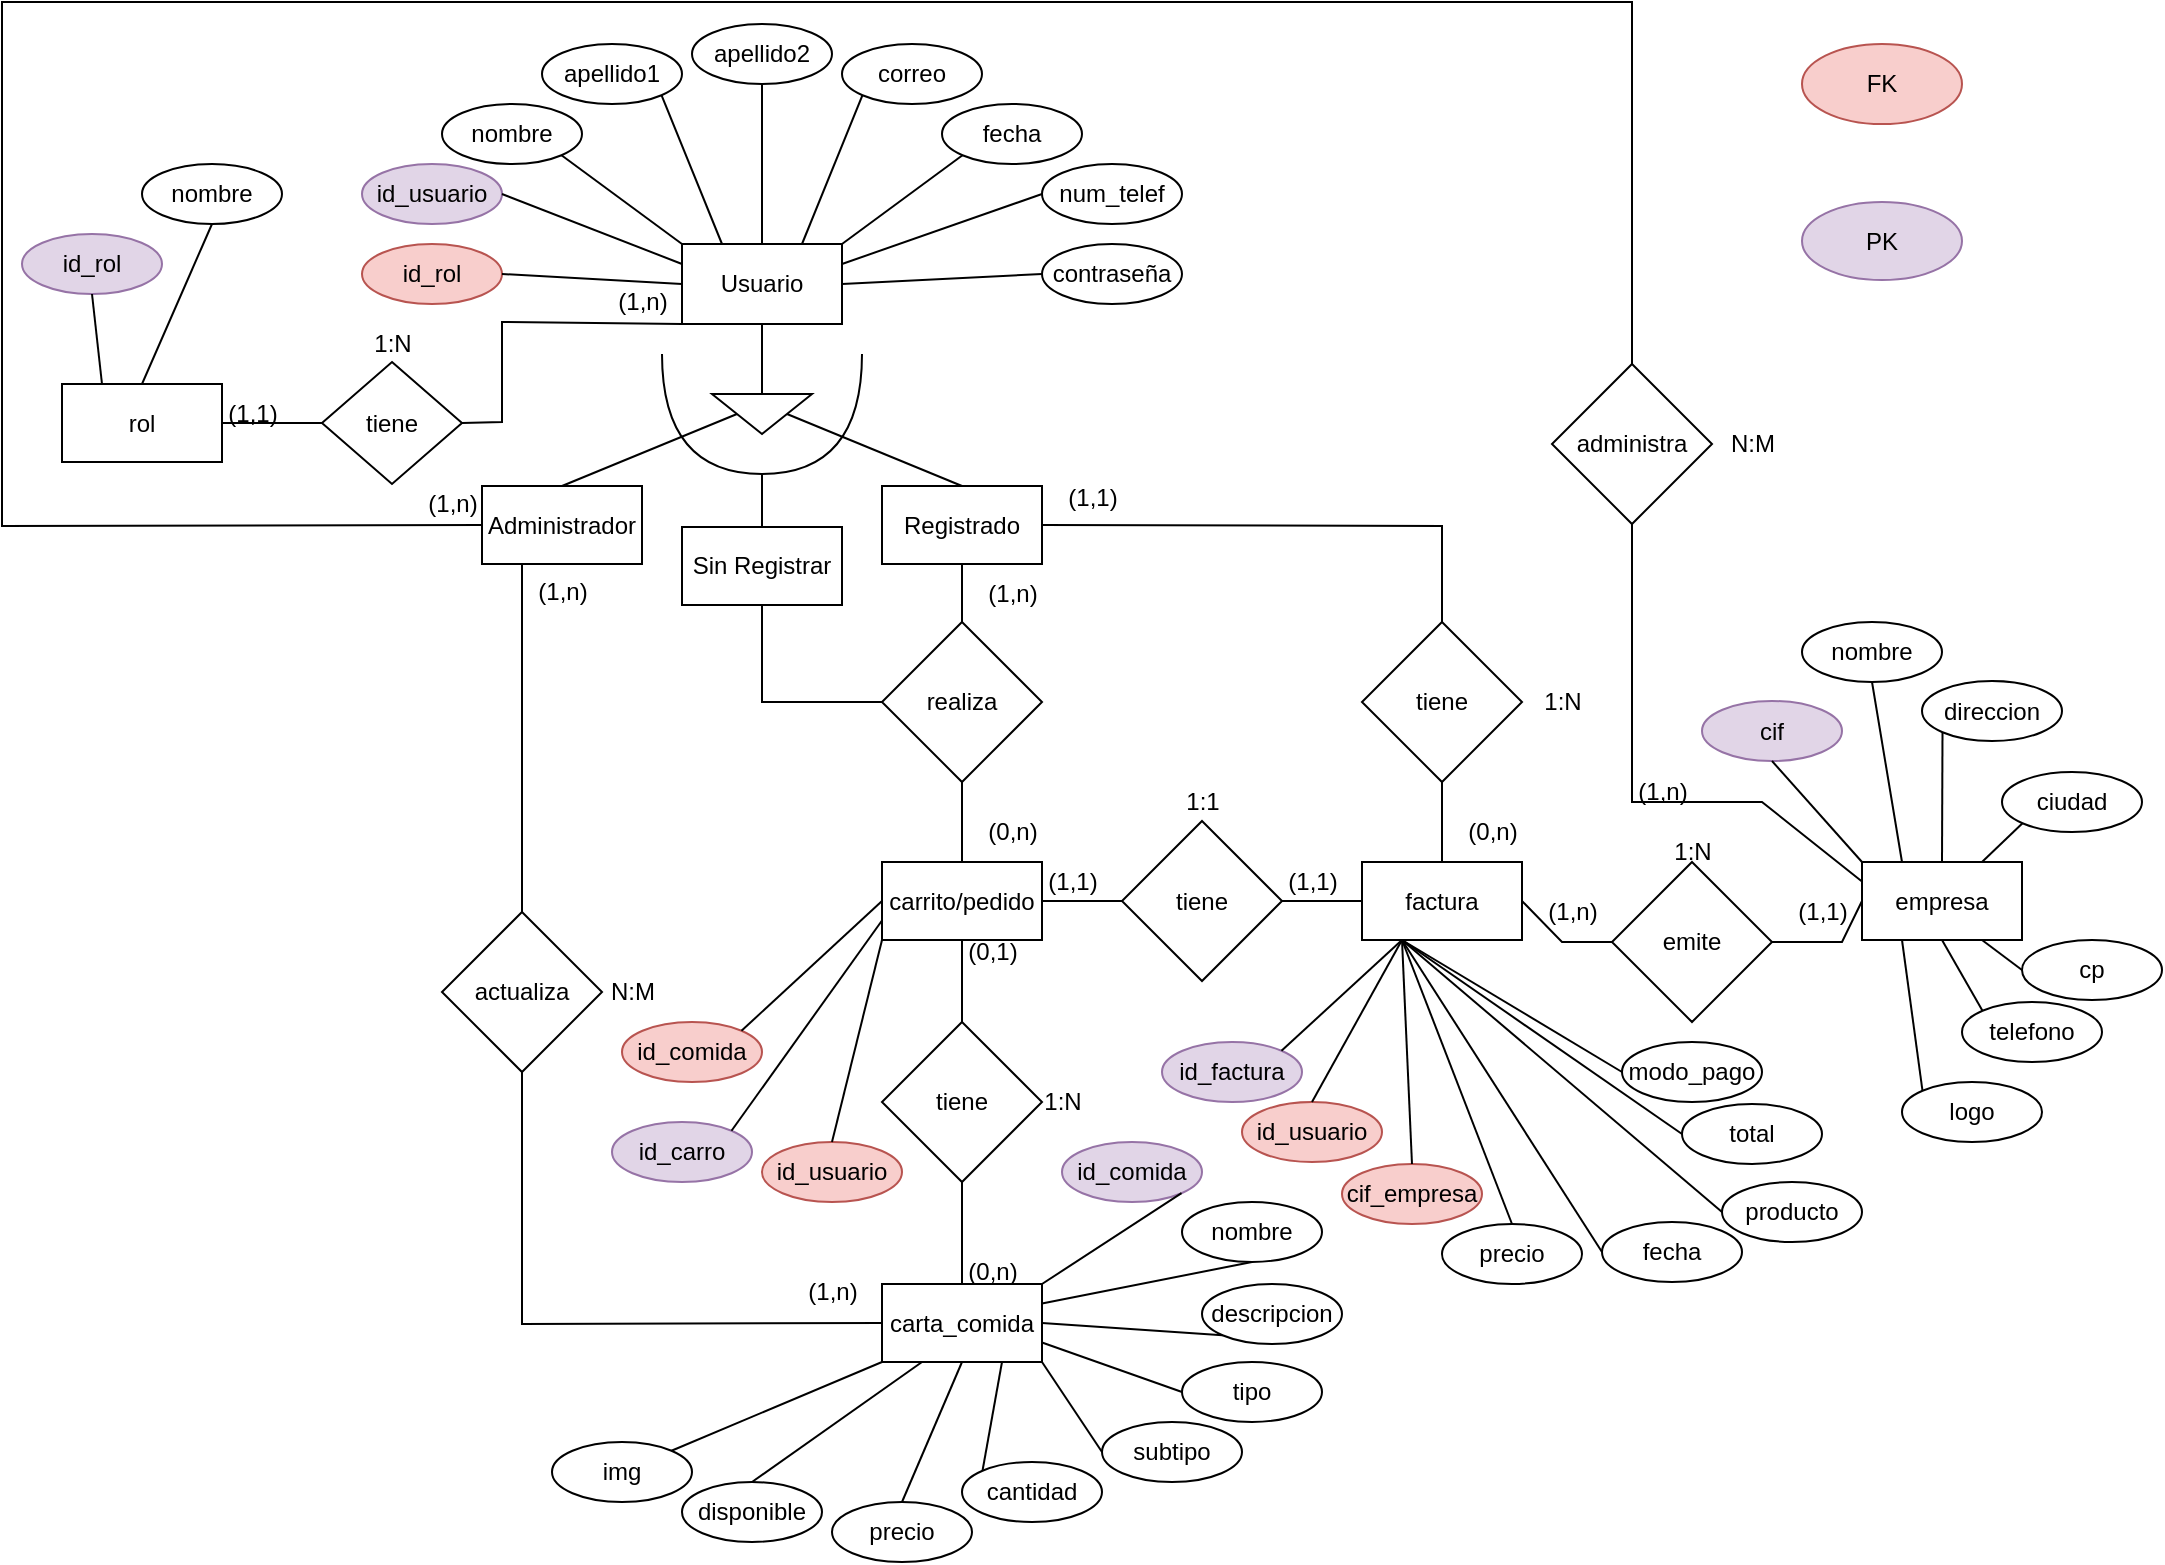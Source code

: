 <mxfile version="20.8.5" type="device"><diagram name="Page-1" id="52a04d89-c75d-2922-d76d-85b35f80e030"><mxGraphModel dx="1674" dy="-54" grid="1" gridSize="10" guides="1" tooltips="1" connect="1" arrows="1" fold="1" page="1" pageScale="1" pageWidth="1100" pageHeight="850" background="none" math="0" shadow="0"><root><mxCell id="0"/><mxCell id="1" parent="0"/><mxCell id="QZSIUzUIrLTc8e5W5oPB-11" value="Usuario" style="rounded=0;whiteSpace=wrap;html=1;" parent="1" vertex="1"><mxGeometry x="360" y="981" width="80" height="40" as="geometry"/></mxCell><mxCell id="QZSIUzUIrLTc8e5W5oPB-12" value="" style="endArrow=none;html=1;rounded=0;entryX=0.5;entryY=1;entryDx=0;entryDy=0;exitX=0;exitY=0.5;exitDx=0;exitDy=0;" parent="1" source="QZSIUzUIrLTc8e5W5oPB-13" target="QZSIUzUIrLTc8e5W5oPB-11" edge="1"><mxGeometry width="50" height="50" relative="1" as="geometry"><mxPoint x="400" y="1101" as="sourcePoint"/><mxPoint x="420" y="1191" as="targetPoint"/></mxGeometry></mxCell><mxCell id="QZSIUzUIrLTc8e5W5oPB-13" value="" style="triangle;whiteSpace=wrap;html=1;rotation=90;" parent="1" vertex="1"><mxGeometry x="390" y="1041" width="20" height="50" as="geometry"/></mxCell><mxCell id="QZSIUzUIrLTc8e5W5oPB-14" value="Administrador" style="rounded=0;whiteSpace=wrap;html=1;" parent="1" vertex="1"><mxGeometry x="260" y="1102" width="80" height="39" as="geometry"/></mxCell><mxCell id="QZSIUzUIrLTc8e5W5oPB-15" value="Registrado" style="rounded=0;whiteSpace=wrap;html=1;" parent="1" vertex="1"><mxGeometry x="460" y="1102" width="80" height="39" as="geometry"/></mxCell><mxCell id="QZSIUzUIrLTc8e5W5oPB-16" value="" style="endArrow=none;html=1;rounded=0;entryX=0.5;entryY=1;entryDx=0;entryDy=0;exitX=0.5;exitY=0;exitDx=0;exitDy=0;" parent="1" source="QZSIUzUIrLTc8e5W5oPB-14" target="QZSIUzUIrLTc8e5W5oPB-13" edge="1"><mxGeometry width="50" height="50" relative="1" as="geometry"><mxPoint x="380" y="1241" as="sourcePoint"/><mxPoint x="430" y="1191" as="targetPoint"/></mxGeometry></mxCell><mxCell id="QZSIUzUIrLTc8e5W5oPB-17" value="" style="endArrow=none;html=1;rounded=0;entryX=0.5;entryY=0;entryDx=0;entryDy=0;exitX=0.5;exitY=0;exitDx=0;exitDy=0;" parent="1" source="QZSIUzUIrLTc8e5W5oPB-15" target="QZSIUzUIrLTc8e5W5oPB-13" edge="1"><mxGeometry width="50" height="50" relative="1" as="geometry"><mxPoint x="330" y="1151" as="sourcePoint"/><mxPoint x="407.5" y="1076" as="targetPoint"/></mxGeometry></mxCell><mxCell id="QZSIUzUIrLTc8e5W5oPB-19" value="" style="endArrow=none;html=1;rounded=0;exitX=0.5;exitY=0;exitDx=0;exitDy=0;entryX=0.5;entryY=1;entryDx=0;entryDy=0;" parent="1" source="QZSIUzUIrLTc8e5W5oPB-20" target="QZSIUzUIrLTc8e5W5oPB-15" edge="1"><mxGeometry width="50" height="50" relative="1" as="geometry"><mxPoint x="-40" y="1526" as="sourcePoint"/><mxPoint x="70" y="1376" as="targetPoint"/></mxGeometry></mxCell><mxCell id="QZSIUzUIrLTc8e5W5oPB-20" value="realiza" style="rhombus;whiteSpace=wrap;html=1;" parent="1" vertex="1"><mxGeometry x="460" y="1170" width="80" height="80" as="geometry"/></mxCell><mxCell id="QZSIUzUIrLTc8e5W5oPB-21" value="carrito/pedido" style="rounded=0;whiteSpace=wrap;html=1;" parent="1" vertex="1"><mxGeometry x="460" y="1290" width="80" height="39" as="geometry"/></mxCell><mxCell id="QZSIUzUIrLTc8e5W5oPB-22" value="" style="endArrow=none;html=1;rounded=0;exitX=0.5;exitY=1;exitDx=0;exitDy=0;entryX=0.5;entryY=0;entryDx=0;entryDy=0;" parent="1" source="QZSIUzUIrLTc8e5W5oPB-20" target="QZSIUzUIrLTc8e5W5oPB-21" edge="1"><mxGeometry width="50" height="50" relative="1" as="geometry"><mxPoint x="510" y="1191" as="sourcePoint"/><mxPoint x="510" y="1151" as="targetPoint"/></mxGeometry></mxCell><mxCell id="QZSIUzUIrLTc8e5W5oPB-23" value="" style="endArrow=none;html=1;rounded=0;entryX=1;entryY=0.5;entryDx=0;entryDy=0;exitX=0;exitY=0.5;exitDx=0;exitDy=0;" parent="1" source="QZSIUzUIrLTc8e5W5oPB-25" target="QZSIUzUIrLTc8e5W5oPB-21" edge="1"><mxGeometry width="50" height="50" relative="1" as="geometry"><mxPoint x="580" y="1310" as="sourcePoint"/><mxPoint x="710" y="1229.5" as="targetPoint"/></mxGeometry></mxCell><mxCell id="QZSIUzUIrLTc8e5W5oPB-24" value="" style="endArrow=none;html=1;rounded=0;exitX=1;exitY=0.5;exitDx=0;exitDy=0;entryX=0;entryY=0.5;entryDx=0;entryDy=0;" parent="1" source="QZSIUzUIrLTc8e5W5oPB-25" target="QZSIUzUIrLTc8e5W5oPB-26" edge="1"><mxGeometry width="50" height="50" relative="1" as="geometry"><mxPoint x="710" y="1349.5" as="sourcePoint"/><mxPoint x="700" y="1340" as="targetPoint"/></mxGeometry></mxCell><mxCell id="QZSIUzUIrLTc8e5W5oPB-25" value="tiene" style="rhombus;whiteSpace=wrap;html=1;" parent="1" vertex="1"><mxGeometry x="580" y="1269.5" width="80" height="80" as="geometry"/></mxCell><mxCell id="QZSIUzUIrLTc8e5W5oPB-26" value="factura" style="rounded=0;whiteSpace=wrap;html=1;" parent="1" vertex="1"><mxGeometry x="700" y="1290" width="80" height="39" as="geometry"/></mxCell><mxCell id="QZSIUzUIrLTc8e5W5oPB-30" value="" style="endArrow=none;html=1;rounded=0;entryX=0.5;entryY=1;entryDx=0;entryDy=0;exitX=0.5;exitY=0;exitDx=0;exitDy=0;" parent="1" source="QZSIUzUIrLTc8e5W5oPB-31" target="QZSIUzUIrLTc8e5W5oPB-21" edge="1"><mxGeometry width="50" height="50" relative="1" as="geometry"><mxPoint x="500" y="1370" as="sourcePoint"/><mxPoint x="550" y="1319.5" as="targetPoint"/></mxGeometry></mxCell><mxCell id="QZSIUzUIrLTc8e5W5oPB-31" value="tiene" style="rhombus;whiteSpace=wrap;html=1;" parent="1" vertex="1"><mxGeometry x="460" y="1370" width="80" height="80" as="geometry"/></mxCell><mxCell id="QZSIUzUIrLTc8e5W5oPB-32" value="" style="endArrow=none;html=1;rounded=0;exitX=0.5;exitY=1;exitDx=0;exitDy=0;entryX=0.5;entryY=0;entryDx=0;entryDy=0;" parent="1" source="QZSIUzUIrLTc8e5W5oPB-31" target="QZSIUzUIrLTc8e5W5oPB-33" edge="1"><mxGeometry width="50" height="50" relative="1" as="geometry"><mxPoint x="670" y="1330.5" as="sourcePoint"/><mxPoint x="580" y="1421" as="targetPoint"/></mxGeometry></mxCell><mxCell id="QZSIUzUIrLTc8e5W5oPB-33" value="carta_comida" style="rounded=0;whiteSpace=wrap;html=1;" parent="1" vertex="1"><mxGeometry x="460" y="1501" width="80" height="39" as="geometry"/></mxCell><mxCell id="QZSIUzUIrLTc8e5W5oPB-34" value="tiene" style="rhombus;whiteSpace=wrap;html=1;" parent="1" vertex="1"><mxGeometry x="700" y="1170" width="80" height="80" as="geometry"/></mxCell><mxCell id="QZSIUzUIrLTc8e5W5oPB-35" value="" style="endArrow=none;html=1;rounded=0;exitX=0.5;exitY=1;exitDx=0;exitDy=0;entryX=0.5;entryY=0;entryDx=0;entryDy=0;" parent="1" source="QZSIUzUIrLTc8e5W5oPB-34" target="QZSIUzUIrLTc8e5W5oPB-26" edge="1"><mxGeometry width="50" height="50" relative="1" as="geometry"><mxPoint x="670" y="1330.5" as="sourcePoint"/><mxPoint x="710" y="1330.5" as="targetPoint"/></mxGeometry></mxCell><mxCell id="QZSIUzUIrLTc8e5W5oPB-36" value="" style="endArrow=none;html=1;rounded=0;entryX=0.5;entryY=0;entryDx=0;entryDy=0;exitX=1;exitY=0.5;exitDx=0;exitDy=0;" parent="1" source="QZSIUzUIrLTc8e5W5oPB-15" target="QZSIUzUIrLTc8e5W5oPB-34" edge="1"><mxGeometry width="50" height="50" relative="1" as="geometry"><mxPoint x="740" y="1141" as="sourcePoint"/><mxPoint x="730" y="1136" as="targetPoint"/><Array as="points"><mxPoint x="740" y="1122"/></Array></mxGeometry></mxCell><mxCell id="QZSIUzUIrLTc8e5W5oPB-37" value="apellido2" style="ellipse;whiteSpace=wrap;html=1;" parent="1" vertex="1"><mxGeometry x="365" y="871" width="70" height="30" as="geometry"/></mxCell><mxCell id="QZSIUzUIrLTc8e5W5oPB-38" value="apellido1" style="ellipse;whiteSpace=wrap;html=1;" parent="1" vertex="1"><mxGeometry x="290" y="881" width="70" height="30" as="geometry"/></mxCell><mxCell id="QZSIUzUIrLTc8e5W5oPB-39" value="nombre" style="ellipse;whiteSpace=wrap;html=1;" parent="1" vertex="1"><mxGeometry x="240" y="911" width="70" height="30" as="geometry"/></mxCell><mxCell id="QZSIUzUIrLTc8e5W5oPB-40" value="correo" style="ellipse;whiteSpace=wrap;html=1;" parent="1" vertex="1"><mxGeometry x="440" y="881" width="70" height="30" as="geometry"/></mxCell><mxCell id="QZSIUzUIrLTc8e5W5oPB-41" value="fecha" style="ellipse;whiteSpace=wrap;html=1;" parent="1" vertex="1"><mxGeometry x="490" y="911" width="70" height="30" as="geometry"/></mxCell><mxCell id="QZSIUzUIrLTc8e5W5oPB-42" value="id_usuario" style="ellipse;whiteSpace=wrap;html=1;fillColor=#e1d5e7;strokeColor=#9673a6;" parent="1" vertex="1"><mxGeometry x="200" y="941" width="70" height="30" as="geometry"/></mxCell><mxCell id="QZSIUzUIrLTc8e5W5oPB-43" value="num_telef" style="ellipse;whiteSpace=wrap;html=1;" parent="1" vertex="1"><mxGeometry x="540" y="941" width="70" height="30" as="geometry"/></mxCell><mxCell id="QZSIUzUIrLTc8e5W5oPB-44" value="id_rol" style="ellipse;whiteSpace=wrap;html=1;fillColor=#f8cecc;strokeColor=#b85450;" parent="1" vertex="1"><mxGeometry x="200" y="981" width="70" height="30" as="geometry"/></mxCell><mxCell id="QZSIUzUIrLTc8e5W5oPB-45" value="" style="endArrow=none;html=1;rounded=0;entryX=0.5;entryY=1;entryDx=0;entryDy=0;exitX=0.5;exitY=0;exitDx=0;exitDy=0;" parent="1" source="QZSIUzUIrLTc8e5W5oPB-11" target="QZSIUzUIrLTc8e5W5oPB-37" edge="1"><mxGeometry width="50" height="50" relative="1" as="geometry"><mxPoint x="370" y="1081" as="sourcePoint"/><mxPoint x="420" y="1031" as="targetPoint"/></mxGeometry></mxCell><mxCell id="QZSIUzUIrLTc8e5W5oPB-46" value="" style="endArrow=none;html=1;rounded=0;entryX=0;entryY=1;entryDx=0;entryDy=0;exitX=0.75;exitY=0;exitDx=0;exitDy=0;" parent="1" source="QZSIUzUIrLTc8e5W5oPB-11" target="QZSIUzUIrLTc8e5W5oPB-40" edge="1"><mxGeometry width="50" height="50" relative="1" as="geometry"><mxPoint x="410" y="991" as="sourcePoint"/><mxPoint x="410" y="911" as="targetPoint"/></mxGeometry></mxCell><mxCell id="QZSIUzUIrLTc8e5W5oPB-47" value="" style="endArrow=none;html=1;rounded=0;entryX=0;entryY=1;entryDx=0;entryDy=0;exitX=1;exitY=0;exitDx=0;exitDy=0;" parent="1" source="QZSIUzUIrLTc8e5W5oPB-11" target="QZSIUzUIrLTc8e5W5oPB-41" edge="1"><mxGeometry width="50" height="50" relative="1" as="geometry"><mxPoint x="420" y="1001" as="sourcePoint"/><mxPoint x="420" y="921" as="targetPoint"/></mxGeometry></mxCell><mxCell id="QZSIUzUIrLTc8e5W5oPB-48" value="" style="endArrow=none;html=1;rounded=0;entryX=0;entryY=0.5;entryDx=0;entryDy=0;exitX=1;exitY=0.25;exitDx=0;exitDy=0;" parent="1" source="QZSIUzUIrLTc8e5W5oPB-11" target="QZSIUzUIrLTc8e5W5oPB-43" edge="1"><mxGeometry width="50" height="50" relative="1" as="geometry"><mxPoint x="430" y="1011" as="sourcePoint"/><mxPoint x="430" y="931" as="targetPoint"/></mxGeometry></mxCell><mxCell id="QZSIUzUIrLTc8e5W5oPB-49" value="" style="endArrow=none;html=1;rounded=0;entryX=1;entryY=1;entryDx=0;entryDy=0;exitX=0.25;exitY=0;exitDx=0;exitDy=0;" parent="1" source="QZSIUzUIrLTc8e5W5oPB-11" target="QZSIUzUIrLTc8e5W5oPB-38" edge="1"><mxGeometry width="50" height="50" relative="1" as="geometry"><mxPoint x="410" y="991" as="sourcePoint"/><mxPoint x="410" y="911" as="targetPoint"/></mxGeometry></mxCell><mxCell id="QZSIUzUIrLTc8e5W5oPB-50" value="" style="endArrow=none;html=1;rounded=0;entryX=1;entryY=1;entryDx=0;entryDy=0;exitX=0;exitY=0;exitDx=0;exitDy=0;" parent="1" source="QZSIUzUIrLTc8e5W5oPB-11" target="QZSIUzUIrLTc8e5W5oPB-39" edge="1"><mxGeometry width="50" height="50" relative="1" as="geometry"><mxPoint x="420" y="1001" as="sourcePoint"/><mxPoint x="420" y="921" as="targetPoint"/></mxGeometry></mxCell><mxCell id="QZSIUzUIrLTc8e5W5oPB-51" value="" style="endArrow=none;html=1;rounded=0;entryX=1;entryY=0.5;entryDx=0;entryDy=0;exitX=0;exitY=0.25;exitDx=0;exitDy=0;" parent="1" source="QZSIUzUIrLTc8e5W5oPB-11" target="QZSIUzUIrLTc8e5W5oPB-42" edge="1"><mxGeometry width="50" height="50" relative="1" as="geometry"><mxPoint x="430" y="1011" as="sourcePoint"/><mxPoint x="430" y="931" as="targetPoint"/></mxGeometry></mxCell><mxCell id="QZSIUzUIrLTc8e5W5oPB-52" value="" style="endArrow=none;html=1;rounded=0;entryX=1;entryY=0.5;entryDx=0;entryDy=0;exitX=0;exitY=0.5;exitDx=0;exitDy=0;" parent="1" source="QZSIUzUIrLTc8e5W5oPB-11" target="QZSIUzUIrLTc8e5W5oPB-44" edge="1"><mxGeometry width="50" height="50" relative="1" as="geometry"><mxPoint x="370" y="1001" as="sourcePoint"/><mxPoint x="280" y="966" as="targetPoint"/></mxGeometry></mxCell><mxCell id="QZSIUzUIrLTc8e5W5oPB-53" value="contraseña" style="ellipse;whiteSpace=wrap;html=1;" parent="1" vertex="1"><mxGeometry x="540" y="981" width="70" height="30" as="geometry"/></mxCell><mxCell id="QZSIUzUIrLTc8e5W5oPB-54" value="" style="endArrow=none;html=1;rounded=0;entryX=0;entryY=0.5;entryDx=0;entryDy=0;exitX=1;exitY=0.5;exitDx=0;exitDy=0;" parent="1" source="QZSIUzUIrLTc8e5W5oPB-11" target="QZSIUzUIrLTc8e5W5oPB-53" edge="1"><mxGeometry width="50" height="50" relative="1" as="geometry"><mxPoint x="450" y="1001" as="sourcePoint"/><mxPoint x="550" y="966" as="targetPoint"/></mxGeometry></mxCell><mxCell id="QZSIUzUIrLTc8e5W5oPB-58" value="" style="endArrow=none;html=1;rounded=0;entryX=0.5;entryY=0;entryDx=0;entryDy=0;exitX=0;exitY=0.5;exitDx=0;exitDy=0;" parent="1" source="QZSIUzUIrLTc8e5W5oPB-14" target="3kbcUmLKpUe7jIHNZcfl-1" edge="1"><mxGeometry width="50" height="50" relative="1" as="geometry"><mxPoint x="70" y="1121.5" as="sourcePoint"/><mxPoint x="750" y="1186" as="targetPoint"/><Array as="points"><mxPoint x="20" y="1122"/><mxPoint x="20" y="860"/><mxPoint x="630" y="860"/><mxPoint x="835" y="860"/><mxPoint x="835" y="880"/></Array></mxGeometry></mxCell><mxCell id="QZSIUzUIrLTc8e5W5oPB-61" value="actualiza" style="rhombus;whiteSpace=wrap;html=1;" parent="1" vertex="1"><mxGeometry x="240" y="1315" width="80" height="80" as="geometry"/></mxCell><mxCell id="QZSIUzUIrLTc8e5W5oPB-64" value="" style="endArrow=none;html=1;rounded=0;exitX=0.5;exitY=0;exitDx=0;exitDy=0;entryX=0.25;entryY=1;entryDx=0;entryDy=0;" parent="1" source="QZSIUzUIrLTc8e5W5oPB-61" target="QZSIUzUIrLTc8e5W5oPB-14" edge="1"><mxGeometry width="50" height="50" relative="1" as="geometry"><mxPoint x="530.0" y="1211" as="sourcePoint"/><mxPoint x="530.0" y="1171" as="targetPoint"/></mxGeometry></mxCell><mxCell id="QZSIUzUIrLTc8e5W5oPB-65" value="" style="endArrow=none;html=1;rounded=0;exitX=0.5;exitY=1;exitDx=0;exitDy=0;entryX=0;entryY=0.5;entryDx=0;entryDy=0;" parent="1" source="QZSIUzUIrLTc8e5W5oPB-61" target="QZSIUzUIrLTc8e5W5oPB-33" edge="1"><mxGeometry width="50" height="50" relative="1" as="geometry"><mxPoint x="540.0" y="1221" as="sourcePoint"/><mxPoint x="540.0" y="1181" as="targetPoint"/><Array as="points"><mxPoint x="280" y="1521"/></Array></mxGeometry></mxCell><mxCell id="QZSIUzUIrLTc8e5W5oPB-69" value="emite" style="rhombus;whiteSpace=wrap;html=1;" parent="1" vertex="1"><mxGeometry x="825" y="1290" width="80" height="80" as="geometry"/></mxCell><mxCell id="QZSIUzUIrLTc8e5W5oPB-70" value="" style="endArrow=none;html=1;rounded=0;exitX=0;exitY=0.5;exitDx=0;exitDy=0;entryX=1;entryY=0.5;entryDx=0;entryDy=0;" parent="1" source="QZSIUzUIrLTc8e5W5oPB-69" target="QZSIUzUIrLTc8e5W5oPB-26" edge="1"><mxGeometry width="50" height="50" relative="1" as="geometry"><mxPoint x="750" y="1249" as="sourcePoint"/><mxPoint x="750" y="1300" as="targetPoint"/><Array as="points"><mxPoint x="800" y="1330"/></Array></mxGeometry></mxCell><mxCell id="QZSIUzUIrLTc8e5W5oPB-72" value="" style="endArrow=none;html=1;rounded=0;exitX=1;exitY=0.5;exitDx=0;exitDy=0;entryX=0;entryY=0.5;entryDx=0;entryDy=0;" parent="1" source="QZSIUzUIrLTc8e5W5oPB-69" target="QZSIUzUIrLTc8e5W5oPB-74" edge="1"><mxGeometry width="50" height="50" relative="1" as="geometry"><mxPoint x="770" y="1269" as="sourcePoint"/><mxPoint x="950" y="1379" as="targetPoint"/><Array as="points"><mxPoint x="940" y="1330"/></Array></mxGeometry></mxCell><mxCell id="QZSIUzUIrLTc8e5W5oPB-74" value="empresa" style="rounded=0;whiteSpace=wrap;html=1;" parent="1" vertex="1"><mxGeometry x="950" y="1290" width="80" height="39" as="geometry"/></mxCell><mxCell id="QZSIUzUIrLTc8e5W5oPB-75" value="" style="shape=requiredInterface;html=1;verticalLabelPosition=bottom;sketch=0;rotation=90;" parent="1" vertex="1"><mxGeometry x="370" y="1016" width="60" height="100" as="geometry"/></mxCell><mxCell id="QZSIUzUIrLTc8e5W5oPB-81" value="cantidad" style="ellipse;whiteSpace=wrap;html=1;" parent="1" vertex="1"><mxGeometry x="500" y="1590" width="70" height="30" as="geometry"/></mxCell><mxCell id="QZSIUzUIrLTc8e5W5oPB-82" value="precio" style="ellipse;whiteSpace=wrap;html=1;" parent="1" vertex="1"><mxGeometry x="435" y="1610" width="70" height="30" as="geometry"/></mxCell><mxCell id="QZSIUzUIrLTc8e5W5oPB-83" value="disponible" style="ellipse;whiteSpace=wrap;html=1;" parent="1" vertex="1"><mxGeometry x="360" y="1600" width="70" height="30" as="geometry"/></mxCell><mxCell id="QZSIUzUIrLTc8e5W5oPB-84" value="subtipo" style="ellipse;whiteSpace=wrap;html=1;" parent="1" vertex="1"><mxGeometry x="570" y="1570" width="70" height="30" as="geometry"/></mxCell><mxCell id="QZSIUzUIrLTc8e5W5oPB-85" value="tipo" style="ellipse;whiteSpace=wrap;html=1;" parent="1" vertex="1"><mxGeometry x="610" y="1540" width="70" height="30" as="geometry"/></mxCell><mxCell id="QZSIUzUIrLTc8e5W5oPB-86" value="id_comida" style="ellipse;whiteSpace=wrap;html=1;fillColor=#e1d5e7;strokeColor=#9673a6;" parent="1" vertex="1"><mxGeometry x="550" y="1430" width="70" height="30" as="geometry"/></mxCell><mxCell id="QZSIUzUIrLTc8e5W5oPB-87" value="descripcion" style="ellipse;whiteSpace=wrap;html=1;" parent="1" vertex="1"><mxGeometry x="620" y="1501" width="70" height="30" as="geometry"/></mxCell><mxCell id="QZSIUzUIrLTc8e5W5oPB-88" value="img" style="ellipse;whiteSpace=wrap;html=1;" parent="1" vertex="1"><mxGeometry x="295" y="1580" width="70" height="30" as="geometry"/></mxCell><mxCell id="QZSIUzUIrLTc8e5W5oPB-89" value="nombre" style="ellipse;whiteSpace=wrap;html=1;" parent="1" vertex="1"><mxGeometry x="610" y="1460" width="70" height="30" as="geometry"/></mxCell><mxCell id="QZSIUzUIrLTc8e5W5oPB-90" value="id_carro" style="ellipse;whiteSpace=wrap;html=1;fillColor=#e1d5e7;strokeColor=#9673a6;" parent="1" vertex="1"><mxGeometry x="325" y="1420" width="70" height="30" as="geometry"/></mxCell><mxCell id="QZSIUzUIrLTc8e5W5oPB-91" value="" style="endArrow=none;html=1;rounded=0;entryX=0;entryY=0.75;entryDx=0;entryDy=0;exitX=1;exitY=0;exitDx=0;exitDy=0;" parent="1" source="QZSIUzUIrLTc8e5W5oPB-90" target="QZSIUzUIrLTc8e5W5oPB-21" edge="1"><mxGeometry width="50" height="50" relative="1" as="geometry"><mxPoint x="270" y="1360" as="sourcePoint"/><mxPoint x="320" y="1310" as="targetPoint"/></mxGeometry></mxCell><mxCell id="QZSIUzUIrLTc8e5W5oPB-92" value="id_usuario" style="ellipse;whiteSpace=wrap;html=1;fillColor=#f8cecc;strokeColor=#b85450;" parent="1" vertex="1"><mxGeometry x="400" y="1430" width="70" height="30" as="geometry"/></mxCell><mxCell id="QZSIUzUIrLTc8e5W5oPB-93" value="" style="endArrow=none;html=1;rounded=0;entryX=0;entryY=1;entryDx=0;entryDy=0;exitX=0.5;exitY=0;exitDx=0;exitDy=0;" parent="1" source="QZSIUzUIrLTc8e5W5oPB-92" target="QZSIUzUIrLTc8e5W5oPB-21" edge="1"><mxGeometry width="50" height="50" relative="1" as="geometry"><mxPoint x="455" y="1290" as="sourcePoint"/><mxPoint x="470" y="1300" as="targetPoint"/></mxGeometry></mxCell><mxCell id="QZSIUzUIrLTc8e5W5oPB-94" value="id_comida" style="ellipse;whiteSpace=wrap;html=1;fillColor=#f8cecc;strokeColor=#b85450;" parent="1" vertex="1"><mxGeometry x="330" y="1370" width="70" height="30" as="geometry"/></mxCell><mxCell id="QZSIUzUIrLTc8e5W5oPB-95" value="" style="endArrow=none;html=1;rounded=0;exitX=0;exitY=0.5;exitDx=0;exitDy=0;entryX=1;entryY=0;entryDx=0;entryDy=0;" parent="1" source="QZSIUzUIrLTc8e5W5oPB-21" target="QZSIUzUIrLTc8e5W5oPB-94" edge="1"><mxGeometry width="50" height="50" relative="1" as="geometry"><mxPoint x="445" y="1350" as="sourcePoint"/><mxPoint x="560" y="1270" as="targetPoint"/></mxGeometry></mxCell><mxCell id="QZSIUzUIrLTc8e5W5oPB-96" value="" style="endArrow=none;html=1;rounded=0;exitX=1;exitY=0;exitDx=0;exitDy=0;entryX=0;entryY=1;entryDx=0;entryDy=0;" parent="1" source="QZSIUzUIrLTc8e5W5oPB-88" target="QZSIUzUIrLTc8e5W5oPB-33" edge="1"><mxGeometry width="50" height="50" relative="1" as="geometry"><mxPoint x="420" y="1590" as="sourcePoint"/><mxPoint x="470" y="1540" as="targetPoint"/></mxGeometry></mxCell><mxCell id="QZSIUzUIrLTc8e5W5oPB-97" value="" style="endArrow=none;html=1;rounded=0;exitX=0.5;exitY=0;exitDx=0;exitDy=0;entryX=0.25;entryY=1;entryDx=0;entryDy=0;" parent="1" source="QZSIUzUIrLTc8e5W5oPB-83" target="QZSIUzUIrLTc8e5W5oPB-33" edge="1"><mxGeometry width="50" height="50" relative="1" as="geometry"><mxPoint x="399.844" y="1590.004" as="sourcePoint"/><mxPoint x="505" y="1545.57" as="targetPoint"/></mxGeometry></mxCell><mxCell id="QZSIUzUIrLTc8e5W5oPB-98" value="" style="endArrow=none;html=1;rounded=0;exitX=0.5;exitY=0;exitDx=0;exitDy=0;entryX=0.5;entryY=1;entryDx=0;entryDy=0;" parent="1" source="QZSIUzUIrLTc8e5W5oPB-82" target="QZSIUzUIrLTc8e5W5oPB-33" edge="1"><mxGeometry width="50" height="50" relative="1" as="geometry"><mxPoint x="374.844" y="1604.434" as="sourcePoint"/><mxPoint x="480" y="1560" as="targetPoint"/></mxGeometry></mxCell><mxCell id="QZSIUzUIrLTc8e5W5oPB-99" value="" style="endArrow=none;html=1;rounded=0;exitX=0;exitY=0;exitDx=0;exitDy=0;entryX=0.75;entryY=1;entryDx=0;entryDy=0;" parent="1" source="QZSIUzUIrLTc8e5W5oPB-81" target="QZSIUzUIrLTc8e5W5oPB-33" edge="1"><mxGeometry width="50" height="50" relative="1" as="geometry"><mxPoint x="384.844" y="1614.434" as="sourcePoint"/><mxPoint x="490" y="1570" as="targetPoint"/></mxGeometry></mxCell><mxCell id="QZSIUzUIrLTc8e5W5oPB-100" value="" style="endArrow=none;html=1;rounded=0;exitX=0;exitY=0.5;exitDx=0;exitDy=0;entryX=1;entryY=1;entryDx=0;entryDy=0;" parent="1" source="QZSIUzUIrLTc8e5W5oPB-84" target="QZSIUzUIrLTc8e5W5oPB-33" edge="1"><mxGeometry width="50" height="50" relative="1" as="geometry"><mxPoint x="394.844" y="1624.434" as="sourcePoint"/><mxPoint x="500" y="1580" as="targetPoint"/></mxGeometry></mxCell><mxCell id="QZSIUzUIrLTc8e5W5oPB-101" value="" style="endArrow=none;html=1;rounded=0;exitX=0;exitY=0.5;exitDx=0;exitDy=0;entryX=1;entryY=0.75;entryDx=0;entryDy=0;" parent="1" source="QZSIUzUIrLTc8e5W5oPB-85" target="QZSIUzUIrLTc8e5W5oPB-33" edge="1"><mxGeometry width="50" height="50" relative="1" as="geometry"><mxPoint x="404.844" y="1634.434" as="sourcePoint"/><mxPoint x="510" y="1590" as="targetPoint"/></mxGeometry></mxCell><mxCell id="QZSIUzUIrLTc8e5W5oPB-102" value="" style="endArrow=none;html=1;rounded=0;exitX=0;exitY=1;exitDx=0;exitDy=0;entryX=1;entryY=0.5;entryDx=0;entryDy=0;" parent="1" source="QZSIUzUIrLTc8e5W5oPB-87" target="QZSIUzUIrLTc8e5W5oPB-33" edge="1"><mxGeometry width="50" height="50" relative="1" as="geometry"><mxPoint x="620" y="1565" as="sourcePoint"/><mxPoint x="550" y="1540.25" as="targetPoint"/></mxGeometry></mxCell><mxCell id="QZSIUzUIrLTc8e5W5oPB-103" value="" style="endArrow=none;html=1;rounded=0;exitX=0.5;exitY=1;exitDx=0;exitDy=0;entryX=1;entryY=0.25;entryDx=0;entryDy=0;" parent="1" source="QZSIUzUIrLTc8e5W5oPB-89" target="QZSIUzUIrLTc8e5W5oPB-33" edge="1"><mxGeometry width="50" height="50" relative="1" as="geometry"><mxPoint x="630" y="1575" as="sourcePoint"/><mxPoint x="560" y="1550.25" as="targetPoint"/></mxGeometry></mxCell><mxCell id="QZSIUzUIrLTc8e5W5oPB-104" value="" style="endArrow=none;html=1;rounded=0;exitX=1;exitY=1;exitDx=0;exitDy=0;entryX=1;entryY=0;entryDx=0;entryDy=0;" parent="1" source="QZSIUzUIrLTc8e5W5oPB-86" target="QZSIUzUIrLTc8e5W5oPB-33" edge="1"><mxGeometry width="50" height="50" relative="1" as="geometry"><mxPoint x="640" y="1585" as="sourcePoint"/><mxPoint x="570" y="1560.25" as="targetPoint"/></mxGeometry></mxCell><mxCell id="QZSIUzUIrLTc8e5W5oPB-105" value="cif_empresa" style="ellipse;whiteSpace=wrap;html=1;fillColor=#f8cecc;strokeColor=#b85450;" parent="1" vertex="1"><mxGeometry x="690" y="1441" width="70" height="30" as="geometry"/></mxCell><mxCell id="QZSIUzUIrLTc8e5W5oPB-106" value="modo_pago" style="ellipse;whiteSpace=wrap;html=1;" parent="1" vertex="1"><mxGeometry x="830" y="1380" width="70" height="30" as="geometry"/></mxCell><mxCell id="QZSIUzUIrLTc8e5W5oPB-107" value="id_usuario" style="ellipse;whiteSpace=wrap;html=1;fillColor=#f8cecc;strokeColor=#b85450;" parent="1" vertex="1"><mxGeometry x="640" y="1410" width="70" height="30" as="geometry"/></mxCell><mxCell id="QZSIUzUIrLTc8e5W5oPB-108" value="precio" style="ellipse;whiteSpace=wrap;html=1;" parent="1" vertex="1"><mxGeometry x="740" y="1471" width="70" height="30" as="geometry"/></mxCell><mxCell id="QZSIUzUIrLTc8e5W5oPB-109" value="fecha" style="ellipse;whiteSpace=wrap;html=1;" parent="1" vertex="1"><mxGeometry x="820" y="1470" width="70" height="30" as="geometry"/></mxCell><mxCell id="QZSIUzUIrLTc8e5W5oPB-110" value="id_factura" style="ellipse;whiteSpace=wrap;html=1;fillColor=#e1d5e7;strokeColor=#9673a6;" parent="1" vertex="1"><mxGeometry x="600" y="1380" width="70" height="30" as="geometry"/></mxCell><mxCell id="QZSIUzUIrLTc8e5W5oPB-111" value="producto" style="ellipse;whiteSpace=wrap;html=1;" parent="1" vertex="1"><mxGeometry x="880" y="1450" width="70" height="30" as="geometry"/></mxCell><mxCell id="QZSIUzUIrLTc8e5W5oPB-112" value="total" style="ellipse;whiteSpace=wrap;html=1;" parent="1" vertex="1"><mxGeometry x="860" y="1411" width="70" height="30" as="geometry"/></mxCell><mxCell id="QZSIUzUIrLTc8e5W5oPB-113" value="" style="endArrow=none;html=1;rounded=0;exitX=0.25;exitY=1;exitDx=0;exitDy=0;entryX=1;entryY=0;entryDx=0;entryDy=0;" parent="1" source="QZSIUzUIrLTc8e5W5oPB-26" target="QZSIUzUIrLTc8e5W5oPB-110" edge="1"><mxGeometry width="50" height="50" relative="1" as="geometry"><mxPoint x="619.997" y="1465.499" as="sourcePoint"/><mxPoint x="550.0" y="1511" as="targetPoint"/></mxGeometry></mxCell><mxCell id="QZSIUzUIrLTc8e5W5oPB-114" value="" style="endArrow=none;html=1;rounded=0;exitX=0.25;exitY=1;exitDx=0;exitDy=0;entryX=0.5;entryY=0;entryDx=0;entryDy=0;" parent="1" source="QZSIUzUIrLTc8e5W5oPB-26" target="QZSIUzUIrLTc8e5W5oPB-107" edge="1"><mxGeometry width="50" height="50" relative="1" as="geometry"><mxPoint x="844.997" y="1387.249" as="sourcePoint"/><mxPoint x="775.0" y="1432.75" as="targetPoint"/></mxGeometry></mxCell><mxCell id="QZSIUzUIrLTc8e5W5oPB-115" value="" style="endArrow=none;html=1;rounded=0;exitX=0.25;exitY=1;exitDx=0;exitDy=0;entryX=0.5;entryY=0;entryDx=0;entryDy=0;" parent="1" source="QZSIUzUIrLTc8e5W5oPB-26" target="QZSIUzUIrLTc8e5W5oPB-105" edge="1"><mxGeometry width="50" height="50" relative="1" as="geometry"><mxPoint x="750.0" y="1339" as="sourcePoint"/><mxPoint x="795.0" y="1470" as="targetPoint"/></mxGeometry></mxCell><mxCell id="QZSIUzUIrLTc8e5W5oPB-116" value="" style="endArrow=none;html=1;rounded=0;exitX=0.5;exitY=0;exitDx=0;exitDy=0;entryX=0.25;entryY=1;entryDx=0;entryDy=0;" parent="1" source="QZSIUzUIrLTc8e5W5oPB-108" target="QZSIUzUIrLTc8e5W5oPB-26" edge="1"><mxGeometry width="50" height="50" relative="1" as="geometry"><mxPoint x="760.0" y="1349" as="sourcePoint"/><mxPoint x="805.0" y="1480" as="targetPoint"/></mxGeometry></mxCell><mxCell id="QZSIUzUIrLTc8e5W5oPB-117" value="" style="endArrow=none;html=1;rounded=0;exitX=0.25;exitY=1;exitDx=0;exitDy=0;entryX=0;entryY=0.5;entryDx=0;entryDy=0;" parent="1" source="QZSIUzUIrLTc8e5W5oPB-26" target="QZSIUzUIrLTc8e5W5oPB-109" edge="1"><mxGeometry width="50" height="50" relative="1" as="geometry"><mxPoint x="770.0" y="1359" as="sourcePoint"/><mxPoint x="815.0" y="1490" as="targetPoint"/></mxGeometry></mxCell><mxCell id="QZSIUzUIrLTc8e5W5oPB-118" value="" style="endArrow=none;html=1;rounded=0;exitX=0.25;exitY=1;exitDx=0;exitDy=0;entryX=0;entryY=0.5;entryDx=0;entryDy=0;" parent="1" source="QZSIUzUIrLTc8e5W5oPB-26" target="QZSIUzUIrLTc8e5W5oPB-111" edge="1"><mxGeometry width="50" height="50" relative="1" as="geometry"><mxPoint x="780.0" y="1369" as="sourcePoint"/><mxPoint x="825.0" y="1500" as="targetPoint"/></mxGeometry></mxCell><mxCell id="QZSIUzUIrLTc8e5W5oPB-119" value="" style="endArrow=none;html=1;rounded=0;exitX=0.25;exitY=1;exitDx=0;exitDy=0;entryX=0;entryY=0.5;entryDx=0;entryDy=0;" parent="1" source="QZSIUzUIrLTc8e5W5oPB-26" target="QZSIUzUIrLTc8e5W5oPB-106" edge="1"><mxGeometry width="50" height="50" relative="1" as="geometry"><mxPoint x="790.0" y="1379" as="sourcePoint"/><mxPoint x="835.0" y="1510" as="targetPoint"/></mxGeometry></mxCell><mxCell id="QZSIUzUIrLTc8e5W5oPB-120" value="" style="endArrow=none;html=1;rounded=0;exitX=0.25;exitY=1;exitDx=0;exitDy=0;entryX=0;entryY=0.5;entryDx=0;entryDy=0;" parent="1" source="QZSIUzUIrLTc8e5W5oPB-26" target="QZSIUzUIrLTc8e5W5oPB-112" edge="1"><mxGeometry width="50" height="50" relative="1" as="geometry"><mxPoint x="800.0" y="1389" as="sourcePoint"/><mxPoint x="845.0" y="1520" as="targetPoint"/></mxGeometry></mxCell><mxCell id="QZSIUzUIrLTc8e5W5oPB-121" value="ciudad" style="ellipse;whiteSpace=wrap;html=1;" parent="1" vertex="1"><mxGeometry x="1020" y="1245" width="70" height="30" as="geometry"/></mxCell><mxCell id="QZSIUzUIrLTc8e5W5oPB-122" value="direccion" style="ellipse;whiteSpace=wrap;html=1;" parent="1" vertex="1"><mxGeometry x="980" y="1199.5" width="70" height="30" as="geometry"/></mxCell><mxCell id="QZSIUzUIrLTc8e5W5oPB-123" value="nombre" style="ellipse;whiteSpace=wrap;html=1;" parent="1" vertex="1"><mxGeometry x="920" y="1170" width="70" height="30" as="geometry"/></mxCell><mxCell id="QZSIUzUIrLTc8e5W5oPB-124" value="cp" style="ellipse;whiteSpace=wrap;html=1;" parent="1" vertex="1"><mxGeometry x="1030" y="1329" width="70" height="30" as="geometry"/></mxCell><mxCell id="QZSIUzUIrLTc8e5W5oPB-125" value="telefono" style="ellipse;whiteSpace=wrap;html=1;" parent="1" vertex="1"><mxGeometry x="1000" y="1360" width="70" height="30" as="geometry"/></mxCell><mxCell id="QZSIUzUIrLTc8e5W5oPB-126" value="cif" style="ellipse;whiteSpace=wrap;html=1;fillColor=#e1d5e7;strokeColor=#9673a6;" parent="1" vertex="1"><mxGeometry x="870" y="1209.5" width="70" height="30" as="geometry"/></mxCell><mxCell id="QZSIUzUIrLTc8e5W5oPB-127" value="logo" style="ellipse;whiteSpace=wrap;html=1;" parent="1" vertex="1"><mxGeometry x="970" y="1400" width="70" height="30" as="geometry"/></mxCell><mxCell id="QZSIUzUIrLTc8e5W5oPB-128" value="" style="endArrow=none;html=1;rounded=0;entryX=0.5;entryY=1;entryDx=0;entryDy=0;exitX=0;exitY=0;exitDx=0;exitDy=0;" parent="1" source="QZSIUzUIrLTc8e5W5oPB-74" target="QZSIUzUIrLTc8e5W5oPB-126" edge="1"><mxGeometry width="50" height="50" relative="1" as="geometry"><mxPoint x="530" y="1240" as="sourcePoint"/><mxPoint x="580" y="1190" as="targetPoint"/></mxGeometry></mxCell><mxCell id="QZSIUzUIrLTc8e5W5oPB-129" value="" style="endArrow=none;html=1;rounded=0;entryX=0.5;entryY=1;entryDx=0;entryDy=0;exitX=0.25;exitY=0;exitDx=0;exitDy=0;" parent="1" source="QZSIUzUIrLTc8e5W5oPB-74" target="QZSIUzUIrLTc8e5W5oPB-123" edge="1"><mxGeometry width="50" height="50" relative="1" as="geometry"><mxPoint x="960" y="1300" as="sourcePoint"/><mxPoint x="915" y="1249.5" as="targetPoint"/></mxGeometry></mxCell><mxCell id="QZSIUzUIrLTc8e5W5oPB-130" value="" style="endArrow=none;html=1;rounded=0;entryX=0;entryY=1;entryDx=0;entryDy=0;exitX=0.5;exitY=0;exitDx=0;exitDy=0;" parent="1" source="QZSIUzUIrLTc8e5W5oPB-74" target="QZSIUzUIrLTc8e5W5oPB-122" edge="1"><mxGeometry width="50" height="50" relative="1" as="geometry"><mxPoint x="970" y="1310" as="sourcePoint"/><mxPoint x="925" y="1259.5" as="targetPoint"/></mxGeometry></mxCell><mxCell id="QZSIUzUIrLTc8e5W5oPB-131" value="" style="endArrow=none;html=1;rounded=0;entryX=0;entryY=1;entryDx=0;entryDy=0;exitX=0.75;exitY=0;exitDx=0;exitDy=0;" parent="1" source="QZSIUzUIrLTc8e5W5oPB-74" target="QZSIUzUIrLTc8e5W5oPB-121" edge="1"><mxGeometry width="50" height="50" relative="1" as="geometry"><mxPoint x="980" y="1320" as="sourcePoint"/><mxPoint x="935" y="1269.5" as="targetPoint"/></mxGeometry></mxCell><mxCell id="QZSIUzUIrLTc8e5W5oPB-132" value="" style="endArrow=none;html=1;rounded=0;entryX=0.75;entryY=1;entryDx=0;entryDy=0;exitX=0;exitY=0.5;exitDx=0;exitDy=0;" parent="1" source="QZSIUzUIrLTc8e5W5oPB-124" target="QZSIUzUIrLTc8e5W5oPB-74" edge="1"><mxGeometry width="50" height="50" relative="1" as="geometry"><mxPoint x="990" y="1330" as="sourcePoint"/><mxPoint x="945" y="1279.5" as="targetPoint"/></mxGeometry></mxCell><mxCell id="QZSIUzUIrLTc8e5W5oPB-133" value="" style="endArrow=none;html=1;rounded=0;entryX=0;entryY=0;entryDx=0;entryDy=0;exitX=0.25;exitY=1;exitDx=0;exitDy=0;" parent="1" source="QZSIUzUIrLTc8e5W5oPB-74" target="QZSIUzUIrLTc8e5W5oPB-127" edge="1"><mxGeometry width="50" height="50" relative="1" as="geometry"><mxPoint x="1000" y="1340" as="sourcePoint"/><mxPoint x="955" y="1289.5" as="targetPoint"/></mxGeometry></mxCell><mxCell id="QZSIUzUIrLTc8e5W5oPB-134" value="" style="endArrow=none;html=1;rounded=0;entryX=0;entryY=0;entryDx=0;entryDy=0;exitX=0.5;exitY=1;exitDx=0;exitDy=0;" parent="1" source="QZSIUzUIrLTc8e5W5oPB-74" target="QZSIUzUIrLTc8e5W5oPB-125" edge="1"><mxGeometry width="50" height="50" relative="1" as="geometry"><mxPoint x="990" y="1340" as="sourcePoint"/><mxPoint x="990.251" y="1414.393" as="targetPoint"/></mxGeometry></mxCell><mxCell id="QZSIUzUIrLTc8e5W5oPB-135" value="PK" style="ellipse;whiteSpace=wrap;html=1;fillColor=#e1d5e7;strokeColor=#9673a6;" parent="1" vertex="1"><mxGeometry x="920" y="960" width="80" height="39" as="geometry"/></mxCell><mxCell id="QZSIUzUIrLTc8e5W5oPB-136" value="FK" style="ellipse;whiteSpace=wrap;html=1;fillColor=#f8cecc;strokeColor=#b85450;" parent="1" vertex="1"><mxGeometry x="920" y="881" width="80" height="40" as="geometry"/></mxCell><mxCell id="U1Lhzixjgo3RjxnMbdYD-1" value="Sin Registrar" style="rounded=0;whiteSpace=wrap;html=1;" parent="1" vertex="1"><mxGeometry x="360" y="1122.5" width="80" height="39" as="geometry"/></mxCell><mxCell id="U1Lhzixjgo3RjxnMbdYD-2" value="" style="endArrow=none;html=1;rounded=0;entryX=0.5;entryY=0;entryDx=0;entryDy=0;exitX=1;exitY=0.5;exitDx=0;exitDy=0;exitPerimeter=0;" parent="1" source="QZSIUzUIrLTc8e5W5oPB-75" target="U1Lhzixjgo3RjxnMbdYD-1" edge="1"><mxGeometry width="50" height="50" relative="1" as="geometry"><mxPoint x="410" y="1120" as="sourcePoint"/><mxPoint x="422.5" y="1076" as="targetPoint"/></mxGeometry></mxCell><mxCell id="U1Lhzixjgo3RjxnMbdYD-5" value="" style="endArrow=none;html=1;rounded=0;exitX=0.5;exitY=1;exitDx=0;exitDy=0;entryX=0;entryY=0.5;entryDx=0;entryDy=0;" parent="1" source="U1Lhzixjgo3RjxnMbdYD-1" target="QZSIUzUIrLTc8e5W5oPB-20" edge="1"><mxGeometry width="50" height="50" relative="1" as="geometry"><mxPoint x="345" y="1274.5" as="sourcePoint"/><mxPoint x="470" y="1511" as="targetPoint"/><Array as="points"><mxPoint x="400" y="1210"/></Array></mxGeometry></mxCell><mxCell id="3kbcUmLKpUe7jIHNZcfl-1" value="administra" style="rhombus;whiteSpace=wrap;html=1;" parent="1" vertex="1"><mxGeometry x="795" y="1041" width="80" height="80" as="geometry"/></mxCell><mxCell id="3kbcUmLKpUe7jIHNZcfl-3" value="" style="endArrow=none;html=1;rounded=0;entryX=0.5;entryY=1;entryDx=0;entryDy=0;exitX=0;exitY=0.25;exitDx=0;exitDy=0;" parent="1" source="QZSIUzUIrLTc8e5W5oPB-74" target="3kbcUmLKpUe7jIHNZcfl-1" edge="1"><mxGeometry width="50" height="50" relative="1" as="geometry"><mxPoint x="960" y="1300" as="sourcePoint"/><mxPoint x="915" y="1249.5" as="targetPoint"/><Array as="points"><mxPoint x="900" y="1260"/><mxPoint x="835" y="1260"/></Array></mxGeometry></mxCell><mxCell id="3kbcUmLKpUe7jIHNZcfl-4" value="rol" style="rounded=0;whiteSpace=wrap;html=1;" parent="1" vertex="1"><mxGeometry x="50" y="1051" width="80" height="39" as="geometry"/></mxCell><mxCell id="3kbcUmLKpUe7jIHNZcfl-5" value="id_rol" style="ellipse;whiteSpace=wrap;html=1;fillColor=#e1d5e7;strokeColor=#9673a6;" parent="1" vertex="1"><mxGeometry x="30" y="976" width="70" height="30" as="geometry"/></mxCell><mxCell id="3kbcUmLKpUe7jIHNZcfl-6" value="" style="endArrow=none;html=1;rounded=0;entryX=0.5;entryY=1;entryDx=0;entryDy=0;exitX=0.25;exitY=0;exitDx=0;exitDy=0;" parent="1" source="3kbcUmLKpUe7jIHNZcfl-4" target="3kbcUmLKpUe7jIHNZcfl-5" edge="1"><mxGeometry width="50" height="50" relative="1" as="geometry"><mxPoint x="370" y="1001" as="sourcePoint"/><mxPoint x="280" y="996" as="targetPoint"/></mxGeometry></mxCell><mxCell id="3kbcUmLKpUe7jIHNZcfl-7" value="" style="endArrow=none;html=1;rounded=0;entryX=0.5;entryY=1;entryDx=0;entryDy=0;exitX=0.5;exitY=0;exitDx=0;exitDy=0;" parent="1" source="3kbcUmLKpUe7jIHNZcfl-4" target="3kbcUmLKpUe7jIHNZcfl-8" edge="1"><mxGeometry width="50" height="50" relative="1" as="geometry"><mxPoint x="290" y="1058.5" as="sourcePoint"/><mxPoint x="200" y="1053.5" as="targetPoint"/></mxGeometry></mxCell><mxCell id="3kbcUmLKpUe7jIHNZcfl-8" value="nombre" style="ellipse;whiteSpace=wrap;html=1;" parent="1" vertex="1"><mxGeometry x="90" y="941" width="70" height="30" as="geometry"/></mxCell><mxCell id="3kbcUmLKpUe7jIHNZcfl-9" value="tiene" style="rhombus;whiteSpace=wrap;html=1;" parent="1" vertex="1"><mxGeometry x="180" y="1040" width="70" height="61" as="geometry"/></mxCell><mxCell id="3kbcUmLKpUe7jIHNZcfl-10" value="" style="endArrow=none;html=1;rounded=0;entryX=1;entryY=0.5;entryDx=0;entryDy=0;exitX=0;exitY=0.5;exitDx=0;exitDy=0;" parent="1" source="3kbcUmLKpUe7jIHNZcfl-9" target="3kbcUmLKpUe7jIHNZcfl-4" edge="1"><mxGeometry width="50" height="50" relative="1" as="geometry"><mxPoint x="370" y="1011" as="sourcePoint"/><mxPoint x="280" y="1006" as="targetPoint"/></mxGeometry></mxCell><mxCell id="3kbcUmLKpUe7jIHNZcfl-11" value="" style="endArrow=none;html=1;rounded=0;entryX=1;entryY=0.5;entryDx=0;entryDy=0;exitX=0;exitY=1;exitDx=0;exitDy=0;" parent="1" source="QZSIUzUIrLTc8e5W5oPB-11" target="3kbcUmLKpUe7jIHNZcfl-9" edge="1"><mxGeometry width="50" height="50" relative="1" as="geometry"><mxPoint x="380" y="1021" as="sourcePoint"/><mxPoint x="290" y="1016" as="targetPoint"/><Array as="points"><mxPoint x="270" y="1020"/><mxPoint x="270" y="1070"/></Array></mxGeometry></mxCell><mxCell id="3kbcUmLKpUe7jIHNZcfl-12" value="N:M" style="text;html=1;align=center;verticalAlign=middle;resizable=0;points=[];autosize=1;strokeColor=none;fillColor=none;" parent="1" vertex="1"><mxGeometry x="870" y="1066" width="50" height="30" as="geometry"/></mxCell><mxCell id="3kbcUmLKpUe7jIHNZcfl-13" value="(1,n)" style="text;html=1;align=center;verticalAlign=middle;resizable=0;points=[];autosize=1;strokeColor=none;fillColor=none;" parent="1" vertex="1"><mxGeometry x="220" y="1096" width="50" height="30" as="geometry"/></mxCell><mxCell id="3kbcUmLKpUe7jIHNZcfl-14" value="(1,n)" style="text;html=1;align=center;verticalAlign=middle;resizable=0;points=[];autosize=1;strokeColor=none;fillColor=none;" parent="1" vertex="1"><mxGeometry x="825" y="1239.5" width="50" height="30" as="geometry"/></mxCell><mxCell id="3kbcUmLKpUe7jIHNZcfl-15" value="(1,1)" style="text;html=1;align=center;verticalAlign=middle;resizable=0;points=[];autosize=1;strokeColor=none;fillColor=none;" parent="1" vertex="1"><mxGeometry x="120" y="1051" width="50" height="30" as="geometry"/></mxCell><mxCell id="3kbcUmLKpUe7jIHNZcfl-16" value="(1,n)" style="text;html=1;align=center;verticalAlign=middle;resizable=0;points=[];autosize=1;strokeColor=none;fillColor=none;" parent="1" vertex="1"><mxGeometry x="315" y="995" width="50" height="30" as="geometry"/></mxCell><mxCell id="3kbcUmLKpUe7jIHNZcfl-17" value="1:N" style="text;html=1;align=center;verticalAlign=middle;resizable=0;points=[];autosize=1;strokeColor=none;fillColor=none;" parent="1" vertex="1"><mxGeometry x="195" y="1016" width="40" height="30" as="geometry"/></mxCell><mxCell id="3kbcUmLKpUe7jIHNZcfl-18" value="(1,n)" style="text;html=1;align=center;verticalAlign=middle;resizable=0;points=[];autosize=1;strokeColor=none;fillColor=none;" parent="1" vertex="1"><mxGeometry x="410" y="1490" width="50" height="30" as="geometry"/></mxCell><mxCell id="3kbcUmLKpUe7jIHNZcfl-19" value="(1,n)" style="text;html=1;align=center;verticalAlign=middle;resizable=0;points=[];autosize=1;strokeColor=none;fillColor=none;" parent="1" vertex="1"><mxGeometry x="275" y="1140" width="50" height="30" as="geometry"/></mxCell><mxCell id="3kbcUmLKpUe7jIHNZcfl-20" value="N:M" style="text;html=1;align=center;verticalAlign=middle;resizable=0;points=[];autosize=1;strokeColor=none;fillColor=none;" parent="1" vertex="1"><mxGeometry x="310" y="1340" width="50" height="30" as="geometry"/></mxCell><mxCell id="3kbcUmLKpUe7jIHNZcfl-23" value="(0,n)" style="text;html=1;align=center;verticalAlign=middle;resizable=0;points=[];autosize=1;strokeColor=none;fillColor=none;" parent="1" vertex="1"><mxGeometry x="740" y="1260" width="50" height="30" as="geometry"/></mxCell><mxCell id="3kbcUmLKpUe7jIHNZcfl-24" value="(1,1)" style="text;html=1;align=center;verticalAlign=middle;resizable=0;points=[];autosize=1;strokeColor=none;fillColor=none;" parent="1" vertex="1"><mxGeometry x="540" y="1092.5" width="50" height="30" as="geometry"/></mxCell><mxCell id="3kbcUmLKpUe7jIHNZcfl-25" value="1:N" style="text;html=1;align=center;verticalAlign=middle;resizable=0;points=[];autosize=1;strokeColor=none;fillColor=none;" parent="1" vertex="1"><mxGeometry x="780" y="1195" width="40" height="30" as="geometry"/></mxCell><mxCell id="3kbcUmLKpUe7jIHNZcfl-26" value="(0,n)" style="text;html=1;align=center;verticalAlign=middle;resizable=0;points=[];autosize=1;strokeColor=none;fillColor=none;" parent="1" vertex="1"><mxGeometry x="500" y="1260" width="50" height="30" as="geometry"/></mxCell><mxCell id="3kbcUmLKpUe7jIHNZcfl-27" value="(1,n)" style="text;html=1;align=center;verticalAlign=middle;resizable=0;points=[];autosize=1;strokeColor=none;fillColor=none;" parent="1" vertex="1"><mxGeometry x="500" y="1141" width="50" height="30" as="geometry"/></mxCell><mxCell id="3kbcUmLKpUe7jIHNZcfl-28" value="(1,1)" style="text;html=1;align=center;verticalAlign=middle;resizable=0;points=[];autosize=1;strokeColor=none;fillColor=none;" parent="1" vertex="1"><mxGeometry x="650" y="1285" width="50" height="30" as="geometry"/></mxCell><mxCell id="3kbcUmLKpUe7jIHNZcfl-29" value="(1,1)" style="text;html=1;align=center;verticalAlign=middle;resizable=0;points=[];autosize=1;strokeColor=none;fillColor=none;" parent="1" vertex="1"><mxGeometry x="530" y="1285" width="50" height="30" as="geometry"/></mxCell><mxCell id="3kbcUmLKpUe7jIHNZcfl-30" value="1:1" style="text;html=1;align=center;verticalAlign=middle;resizable=0;points=[];autosize=1;strokeColor=none;fillColor=none;" parent="1" vertex="1"><mxGeometry x="600" y="1245" width="40" height="30" as="geometry"/></mxCell><mxCell id="3kbcUmLKpUe7jIHNZcfl-31" value="(0,n)" style="text;html=1;align=center;verticalAlign=middle;resizable=0;points=[];autosize=1;strokeColor=none;fillColor=none;" parent="1" vertex="1"><mxGeometry x="490" y="1480" width="50" height="30" as="geometry"/></mxCell><mxCell id="3kbcUmLKpUe7jIHNZcfl-32" value="(0,1)" style="text;html=1;align=center;verticalAlign=middle;resizable=0;points=[];autosize=1;strokeColor=none;fillColor=none;" parent="1" vertex="1"><mxGeometry x="490" y="1319.5" width="50" height="30" as="geometry"/></mxCell><mxCell id="3kbcUmLKpUe7jIHNZcfl-33" value="1:N" style="text;html=1;align=center;verticalAlign=middle;resizable=0;points=[];autosize=1;strokeColor=none;fillColor=none;" parent="1" vertex="1"><mxGeometry x="530" y="1395" width="40" height="30" as="geometry"/></mxCell><mxCell id="3kbcUmLKpUe7jIHNZcfl-34" value="(1,1)" style="text;html=1;align=center;verticalAlign=middle;resizable=0;points=[];autosize=1;strokeColor=none;fillColor=none;" parent="1" vertex="1"><mxGeometry x="905" y="1300" width="50" height="30" as="geometry"/></mxCell><mxCell id="3kbcUmLKpUe7jIHNZcfl-35" value="(1,n)" style="text;html=1;align=center;verticalAlign=middle;resizable=0;points=[];autosize=1;strokeColor=none;fillColor=none;" parent="1" vertex="1"><mxGeometry x="780" y="1300" width="50" height="30" as="geometry"/></mxCell><mxCell id="3kbcUmLKpUe7jIHNZcfl-36" value="1:N" style="text;html=1;align=center;verticalAlign=middle;resizable=0;points=[];autosize=1;strokeColor=none;fillColor=none;" parent="1" vertex="1"><mxGeometry x="845" y="1269.5" width="40" height="30" as="geometry"/></mxCell></root></mxGraphModel></diagram></mxfile>